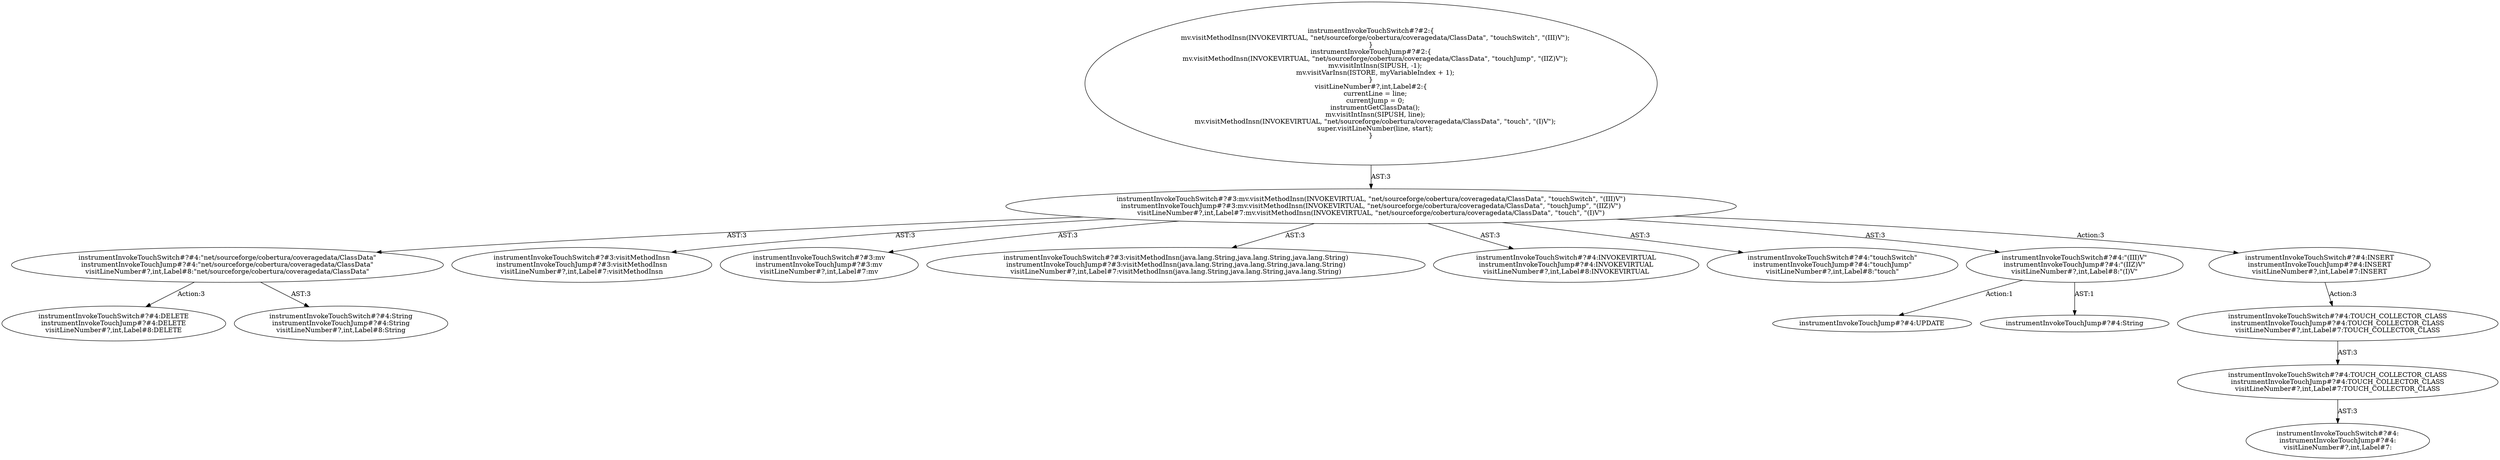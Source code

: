 digraph "Pattern" {
0 [label="instrumentInvokeTouchSwitch#?#4:DELETE
instrumentInvokeTouchJump#?#4:DELETE
visitLineNumber#?,int,Label#8:DELETE" shape=ellipse]
1 [label="instrumentInvokeTouchSwitch#?#4:\"net/sourceforge/cobertura/coveragedata/ClassData\"
instrumentInvokeTouchJump#?#4:\"net/sourceforge/cobertura/coveragedata/ClassData\"
visitLineNumber#?,int,Label#8:\"net/sourceforge/cobertura/coveragedata/ClassData\"" shape=ellipse]
2 [label="instrumentInvokeTouchSwitch#?#3:mv.visitMethodInsn(INVOKEVIRTUAL, \"net/sourceforge/cobertura/coveragedata/ClassData\", \"touchSwitch\", \"(III)V\")
instrumentInvokeTouchJump#?#3:mv.visitMethodInsn(INVOKEVIRTUAL, \"net/sourceforge/cobertura/coveragedata/ClassData\", \"touchJump\", \"(IIZ)V\")
visitLineNumber#?,int,Label#7:mv.visitMethodInsn(INVOKEVIRTUAL, \"net/sourceforge/cobertura/coveragedata/ClassData\", \"touch\", \"(I)V\")" shape=ellipse]
3 [label="instrumentInvokeTouchSwitch#?#2:\{
    mv.visitMethodInsn(INVOKEVIRTUAL, \"net/sourceforge/cobertura/coveragedata/ClassData\", \"touchSwitch\", \"(III)V\");
\}
instrumentInvokeTouchJump#?#2:\{
    mv.visitMethodInsn(INVOKEVIRTUAL, \"net/sourceforge/cobertura/coveragedata/ClassData\", \"touchJump\", \"(IIZ)V\");
    mv.visitIntInsn(SIPUSH, -1);
    mv.visitVarInsn(ISTORE, myVariableIndex + 1);
\}
visitLineNumber#?,int,Label#2:\{
    currentLine = line;
    currentJump = 0;
    instrumentGetClassData();
    mv.visitIntInsn(SIPUSH, line);
    mv.visitMethodInsn(INVOKEVIRTUAL, \"net/sourceforge/cobertura/coveragedata/ClassData\", \"touch\", \"(I)V\");
    super.visitLineNumber(line, start);
\}" shape=ellipse]
4 [label="instrumentInvokeTouchSwitch#?#3:visitMethodInsn
instrumentInvokeTouchJump#?#3:visitMethodInsn
visitLineNumber#?,int,Label#7:visitMethodInsn" shape=ellipse]
5 [label="instrumentInvokeTouchSwitch#?#3:mv
instrumentInvokeTouchJump#?#3:mv
visitLineNumber#?,int,Label#7:mv" shape=ellipse]
6 [label="instrumentInvokeTouchSwitch#?#3:visitMethodInsn(java.lang.String,java.lang.String,java.lang.String)
instrumentInvokeTouchJump#?#3:visitMethodInsn(java.lang.String,java.lang.String,java.lang.String)
visitLineNumber#?,int,Label#7:visitMethodInsn(java.lang.String,java.lang.String,java.lang.String)" shape=ellipse]
7 [label="instrumentInvokeTouchSwitch#?#4:INVOKEVIRTUAL
instrumentInvokeTouchJump#?#4:INVOKEVIRTUAL
visitLineNumber#?,int,Label#8:INVOKEVIRTUAL" shape=ellipse]
8 [label="instrumentInvokeTouchSwitch#?#4:\"touchSwitch\"
instrumentInvokeTouchJump#?#4:\"touchJump\"
visitLineNumber#?,int,Label#8:\"touch\"" shape=ellipse]
9 [label="instrumentInvokeTouchSwitch#?#4:\"(III)V\"
instrumentInvokeTouchJump#?#4:\"(IIZ)V\"
visitLineNumber#?,int,Label#8:\"(I)V\"" shape=ellipse]
10 [label="instrumentInvokeTouchSwitch#?#4:INSERT
instrumentInvokeTouchJump#?#4:INSERT
visitLineNumber#?,int,Label#7:INSERT" shape=ellipse]
11 [label="instrumentInvokeTouchSwitch#?#4:TOUCH_COLLECTOR_CLASS
instrumentInvokeTouchJump#?#4:TOUCH_COLLECTOR_CLASS
visitLineNumber#?,int,Label#7:TOUCH_COLLECTOR_CLASS" shape=ellipse]
12 [label="instrumentInvokeTouchSwitch#?#4:TOUCH_COLLECTOR_CLASS
instrumentInvokeTouchJump#?#4:TOUCH_COLLECTOR_CLASS
visitLineNumber#?,int,Label#7:TOUCH_COLLECTOR_CLASS" shape=ellipse]
13 [label="instrumentInvokeTouchSwitch#?#4:
instrumentInvokeTouchJump#?#4:
visitLineNumber#?,int,Label#7:" shape=ellipse]
14 [label="instrumentInvokeTouchSwitch#?#4:String
instrumentInvokeTouchJump#?#4:String
visitLineNumber#?,int,Label#8:String" shape=ellipse]
15 [label="instrumentInvokeTouchJump#?#4:UPDATE" shape=ellipse]
16 [label="instrumentInvokeTouchJump#?#4:String" shape=ellipse]
1 -> 0 [label="Action:3"];
1 -> 14 [label="AST:3"];
2 -> 1 [label="AST:3"];
2 -> 4 [label="AST:3"];
2 -> 5 [label="AST:3"];
2 -> 6 [label="AST:3"];
2 -> 7 [label="AST:3"];
2 -> 8 [label="AST:3"];
2 -> 9 [label="AST:3"];
2 -> 10 [label="Action:3"];
3 -> 2 [label="AST:3"];
9 -> 15 [label="Action:1"];
9 -> 16 [label="AST:1"];
10 -> 11 [label="Action:3"];
11 -> 12 [label="AST:3"];
12 -> 13 [label="AST:3"];
}